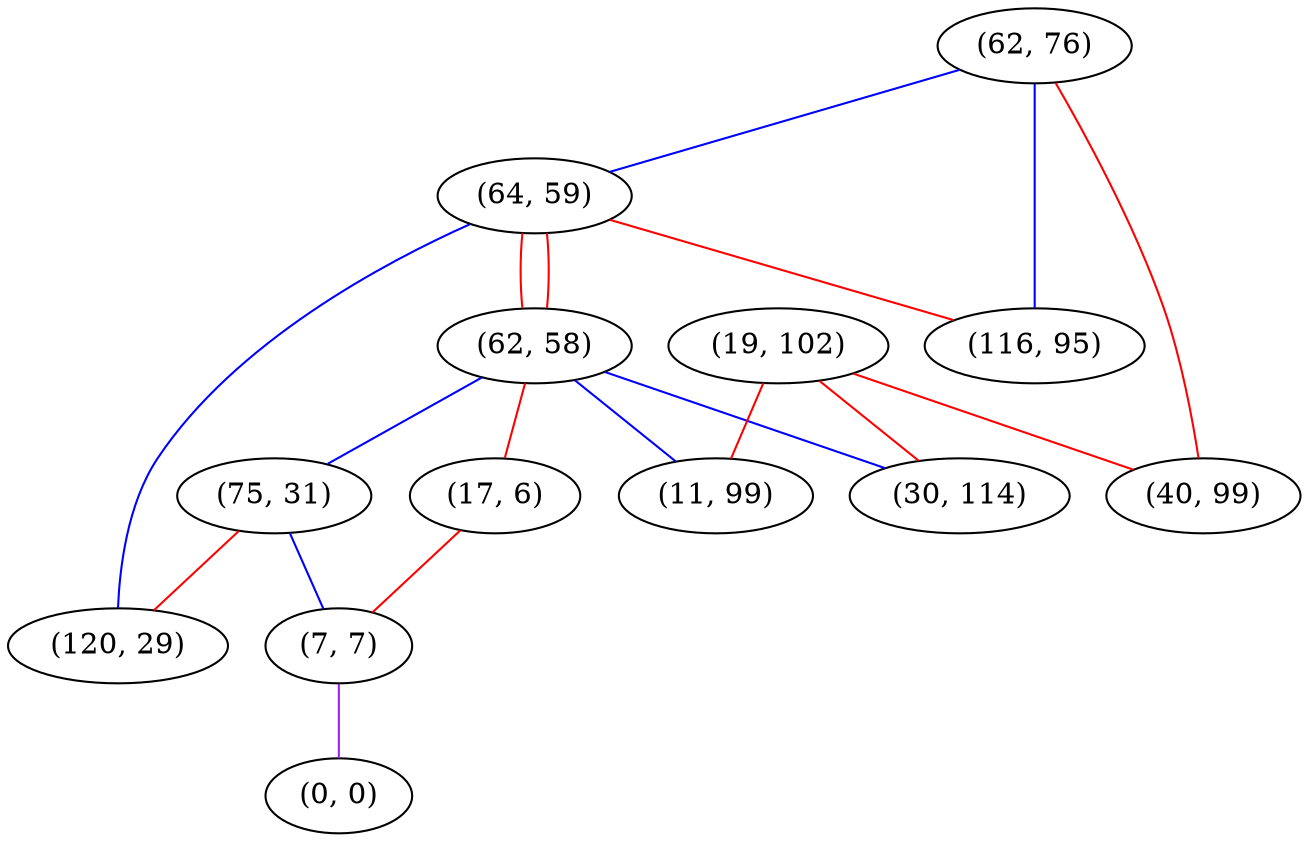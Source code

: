 graph "" {
"(62, 76)";
"(64, 59)";
"(62, 58)";
"(17, 6)";
"(19, 102)";
"(75, 31)";
"(116, 95)";
"(40, 99)";
"(7, 7)";
"(11, 99)";
"(0, 0)";
"(120, 29)";
"(30, 114)";
"(62, 76)" -- "(40, 99)"  [color=red, key=0, weight=1];
"(62, 76)" -- "(64, 59)"  [color=blue, key=0, weight=3];
"(62, 76)" -- "(116, 95)"  [color=blue, key=0, weight=3];
"(64, 59)" -- "(116, 95)"  [color=red, key=0, weight=1];
"(64, 59)" -- "(62, 58)"  [color=red, key=0, weight=1];
"(64, 59)" -- "(62, 58)"  [color=red, key=1, weight=1];
"(64, 59)" -- "(120, 29)"  [color=blue, key=0, weight=3];
"(62, 58)" -- "(75, 31)"  [color=blue, key=0, weight=3];
"(62, 58)" -- "(30, 114)"  [color=blue, key=0, weight=3];
"(62, 58)" -- "(17, 6)"  [color=red, key=0, weight=1];
"(62, 58)" -- "(11, 99)"  [color=blue, key=0, weight=3];
"(17, 6)" -- "(7, 7)"  [color=red, key=0, weight=1];
"(19, 102)" -- "(40, 99)"  [color=red, key=0, weight=1];
"(19, 102)" -- "(30, 114)"  [color=red, key=0, weight=1];
"(19, 102)" -- "(11, 99)"  [color=red, key=0, weight=1];
"(75, 31)" -- "(120, 29)"  [color=red, key=0, weight=1];
"(75, 31)" -- "(7, 7)"  [color=blue, key=0, weight=3];
"(7, 7)" -- "(0, 0)"  [color=purple, key=0, weight=4];
}
